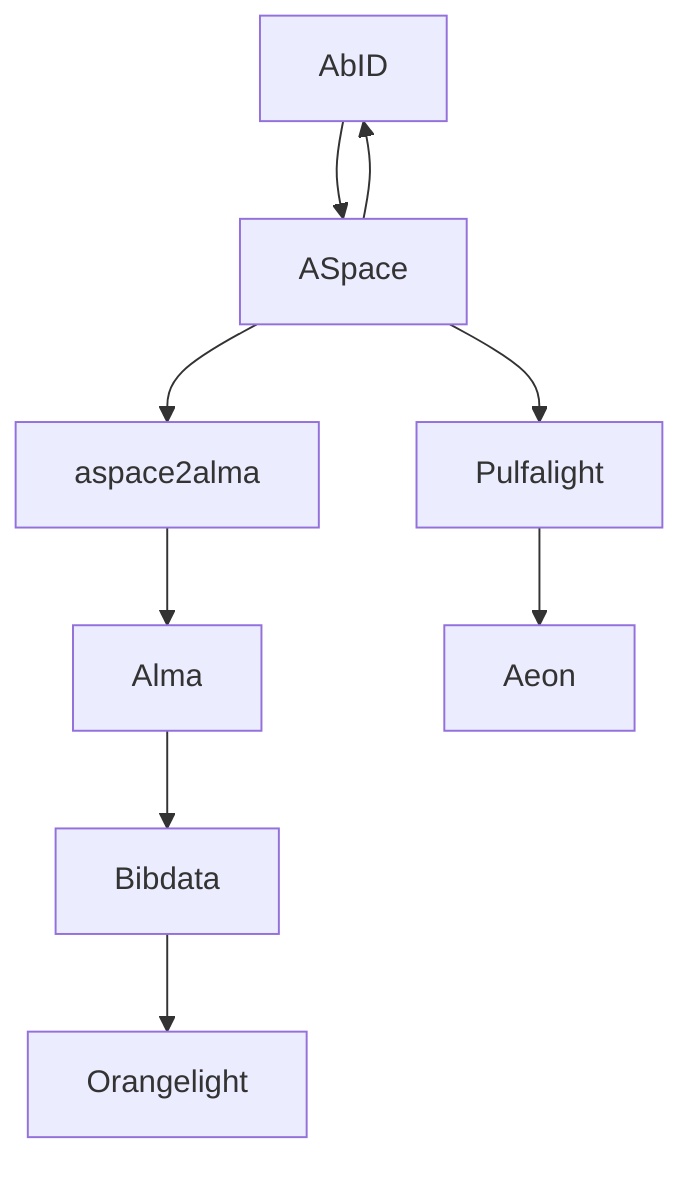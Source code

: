 graph TD;
    AbID-->ASpace-->AbID
    ASpace-->aspace2alma
    aspace2alma-->Alma
    Alma-->Bibdata
    Bibdata-->Orangelight
    ASpace-->Pulfalight
    Pulfalight-->Aeon